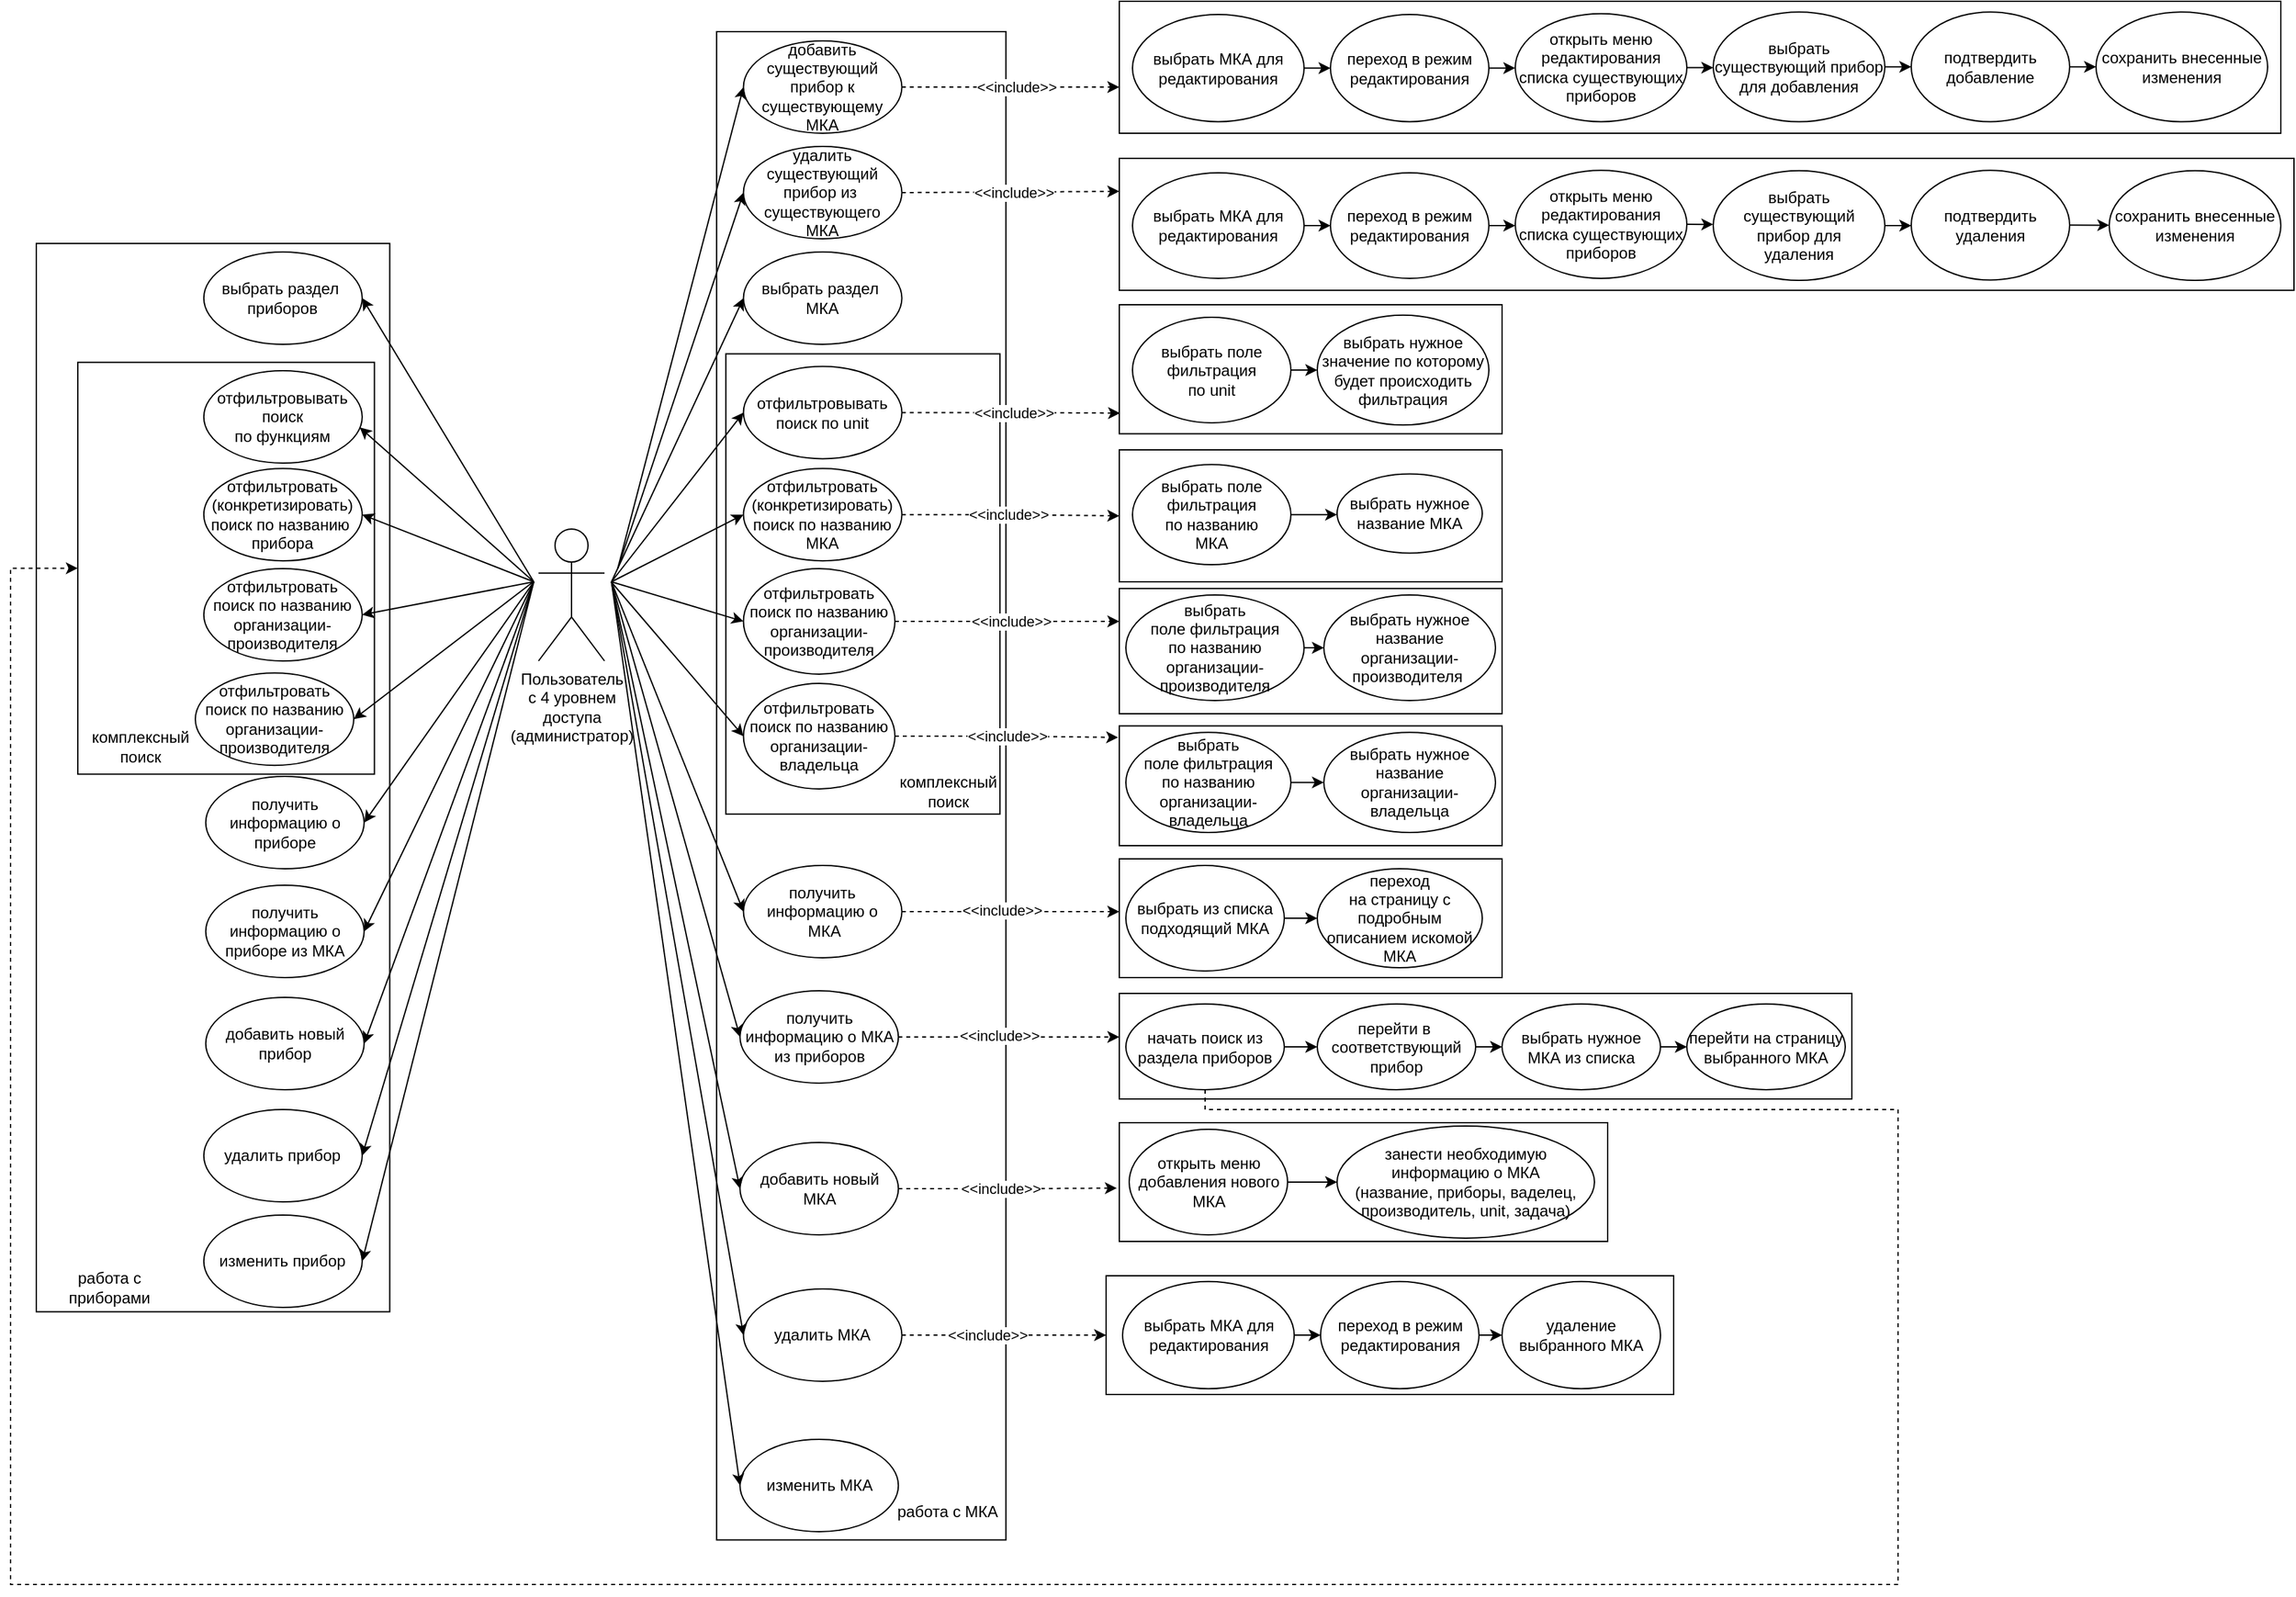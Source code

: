 <mxfile version="21.1.7" type="github">
  <diagram name="Страница 1" id="cvt_O0929-rY-0lYx0nN">
    <mxGraphModel dx="1687" dy="936" grid="1" gridSize="10" guides="1" tooltips="1" connect="1" arrows="1" fold="1" page="1" pageScale="1" pageWidth="1169" pageHeight="827" math="0" shadow="0">
      <root>
        <mxCell id="0" />
        <mxCell id="1" parent="0" />
        <mxCell id="xGtn8Q8a9lthBhABmI1u-153" value="" style="rounded=0;whiteSpace=wrap;html=1;fillColor=none;" parent="1" vertex="1">
          <mxGeometry x="850" y="1080" width="370" height="90" as="geometry" />
        </mxCell>
        <mxCell id="xGtn8Q8a9lthBhABmI1u-146" value="" style="rounded=0;whiteSpace=wrap;html=1;fillColor=none;" parent="1" vertex="1">
          <mxGeometry x="850" y="982" width="555" height="80" as="geometry" />
        </mxCell>
        <mxCell id="xGtn8Q8a9lthBhABmI1u-131" value="" style="rounded=0;whiteSpace=wrap;html=1;fillColor=none;" parent="1" vertex="1">
          <mxGeometry x="850" y="880" width="290" height="90" as="geometry" />
        </mxCell>
        <mxCell id="xGtn8Q8a9lthBhABmI1u-120" value="" style="rounded=0;whiteSpace=wrap;html=1;fillColor=none;" parent="1" vertex="1">
          <mxGeometry x="850" y="675.1" width="290" height="94.9" as="geometry" />
        </mxCell>
        <mxCell id="xGtn8Q8a9lthBhABmI1u-115" value="" style="rounded=0;whiteSpace=wrap;html=1;fillColor=none;" parent="1" vertex="1">
          <mxGeometry x="850" y="570" width="290" height="100" as="geometry" />
        </mxCell>
        <mxCell id="xGtn8Q8a9lthBhABmI1u-107" value="" style="rounded=0;whiteSpace=wrap;html=1;fillColor=none;" parent="1" vertex="1">
          <mxGeometry x="850" y="460" width="290" height="97.78" as="geometry" />
        </mxCell>
        <mxCell id="xGtn8Q8a9lthBhABmI1u-99" value="" style="rounded=0;whiteSpace=wrap;html=1;fillColor=none;" parent="1" vertex="1">
          <mxGeometry x="850" y="349.06" width="890" height="100" as="geometry" />
        </mxCell>
        <mxCell id="xGtn8Q8a9lthBhABmI1u-80" value="" style="rounded=0;whiteSpace=wrap;html=1;fillColor=none;" parent="1" vertex="1">
          <mxGeometry x="850" y="230" width="880" height="100" as="geometry" />
        </mxCell>
        <mxCell id="xGtn8Q8a9lthBhABmI1u-2" value="" style="rounded=0;whiteSpace=wrap;html=1;rotation=90;fillColor=none;" parent="1" vertex="1">
          <mxGeometry x="-241.47" y="684.55" width="809.74" height="267.75" as="geometry" />
        </mxCell>
        <mxCell id="xGtn8Q8a9lthBhABmI1u-3" value="" style="rounded=0;whiteSpace=wrap;html=1;rotation=90;fillColor=none;" parent="1" vertex="1">
          <mxGeometry x="82.9" y="715.01" width="1143.23" height="219.22" as="geometry" />
        </mxCell>
        <mxCell id="xGtn8Q8a9lthBhABmI1u-4" value="" style="rounded=0;whiteSpace=wrap;html=1;rotation=90;fillColor=none;" parent="1" vertex="1">
          <mxGeometry x="481.33" y="567.8" width="348.86" height="207.69" as="geometry" />
        </mxCell>
        <mxCell id="xGtn8Q8a9lthBhABmI1u-5" value="&lt;font style=&quot;vertical-align: inherit;&quot;&gt;&lt;font style=&quot;vertical-align: inherit;&quot;&gt;Пользователь &lt;/font&gt;&lt;/font&gt;&lt;br&gt;&lt;font style=&quot;vertical-align: inherit;&quot;&gt;&lt;font style=&quot;vertical-align: inherit;&quot;&gt;с 4 уровнем &lt;br&gt;доступа&lt;br&gt;(администратор)&lt;br&gt;&lt;/font&gt;&lt;/font&gt;" style="shape=umlActor;verticalLabelPosition=bottom;verticalAlign=top;html=1;outlineConnect=0;" parent="1" vertex="1">
          <mxGeometry x="410" y="630" width="50" height="100" as="geometry" />
        </mxCell>
        <mxCell id="xGtn8Q8a9lthBhABmI1u-112" style="edgeStyle=orthogonalEdgeStyle;rounded=0;orthogonalLoop=1;jettySize=auto;html=1;exitX=1;exitY=0.5;exitDx=0;exitDy=0;entryX=0.002;entryY=0.84;entryDx=0;entryDy=0;entryPerimeter=0;dashed=1;" parent="1" source="xGtn8Q8a9lthBhABmI1u-6" target="xGtn8Q8a9lthBhABmI1u-107" edge="1">
          <mxGeometry relative="1" as="geometry" />
        </mxCell>
        <mxCell id="xGtn8Q8a9lthBhABmI1u-6" value="&lt;font style=&quot;vertical-align: inherit;&quot;&gt;&lt;font style=&quot;vertical-align: inherit;&quot;&gt;&lt;font style=&quot;vertical-align: inherit;&quot;&gt;&lt;font style=&quot;vertical-align: inherit;&quot;&gt;отфильтровывать поиск по unit&lt;/font&gt;&lt;/font&gt;&lt;/font&gt;&lt;/font&gt;" style="ellipse;whiteSpace=wrap;html=1;" parent="1" vertex="1">
          <mxGeometry x="565.27" y="506.72" width="120" height="70" as="geometry" />
        </mxCell>
        <mxCell id="xGtn8Q8a9lthBhABmI1u-116" style="edgeStyle=orthogonalEdgeStyle;rounded=0;orthogonalLoop=1;jettySize=auto;html=1;exitX=1;exitY=0.5;exitDx=0;exitDy=0;entryX=0;entryY=0.5;entryDx=0;entryDy=0;dashed=1;" parent="1" source="xGtn8Q8a9lthBhABmI1u-7" target="xGtn8Q8a9lthBhABmI1u-115" edge="1">
          <mxGeometry relative="1" as="geometry" />
        </mxCell>
        <mxCell id="xGtn8Q8a9lthBhABmI1u-7" value="&lt;font style=&quot;vertical-align: inherit;&quot;&gt;&lt;font style=&quot;vertical-align: inherit;&quot;&gt;&lt;font style=&quot;vertical-align: inherit;&quot;&gt;&lt;font style=&quot;vertical-align: inherit;&quot;&gt;&lt;font style=&quot;vertical-align: inherit;&quot;&gt;&lt;font style=&quot;vertical-align: inherit;&quot;&gt;отфильтровать (конкретизировать) поиск по названию МКА&lt;/font&gt;&lt;/font&gt;&lt;/font&gt;&lt;/font&gt;&lt;/font&gt;&lt;/font&gt;" style="ellipse;whiteSpace=wrap;html=1;" parent="1" vertex="1">
          <mxGeometry x="565.27" y="584.09" width="120" height="70" as="geometry" />
        </mxCell>
        <mxCell id="xGtn8Q8a9lthBhABmI1u-128" style="edgeStyle=orthogonalEdgeStyle;rounded=0;orthogonalLoop=1;jettySize=auto;html=1;dashed=1;" parent="1" source="xGtn8Q8a9lthBhABmI1u-8" edge="1">
          <mxGeometry relative="1" as="geometry">
            <mxPoint x="850" y="920" as="targetPoint" />
          </mxGeometry>
        </mxCell>
        <mxCell id="xGtn8Q8a9lthBhABmI1u-8" value="&lt;font style=&quot;vertical-align: inherit;&quot;&gt;&lt;font style=&quot;vertical-align: inherit;&quot;&gt;&lt;font style=&quot;vertical-align: inherit;&quot;&gt;&lt;font style=&quot;vertical-align: inherit;&quot;&gt;получить информацию о&lt;br&gt;&amp;nbsp;МКА&lt;/font&gt;&lt;/font&gt;&lt;/font&gt;&lt;/font&gt;" style="ellipse;whiteSpace=wrap;html=1;" parent="1" vertex="1">
          <mxGeometry x="565.27" y="885" width="120" height="70" as="geometry" />
        </mxCell>
        <mxCell id="xGtn8Q8a9lthBhABmI1u-9" value="&lt;font style=&quot;vertical-align: inherit;&quot;&gt;&lt;font style=&quot;vertical-align: inherit;&quot;&gt;&lt;font style=&quot;vertical-align: inherit;&quot;&gt;&lt;font style=&quot;vertical-align: inherit;&quot;&gt;выбрать раздел&amp;nbsp; МКА&lt;/font&gt;&lt;/font&gt;&lt;/font&gt;&lt;/font&gt;" style="ellipse;whiteSpace=wrap;html=1;" parent="1" vertex="1">
          <mxGeometry x="565.27" y="420" width="120" height="70" as="geometry" />
        </mxCell>
        <mxCell id="xGtn8Q8a9lthBhABmI1u-10" value="&lt;font style=&quot;vertical-align: inherit;&quot;&gt;&lt;font style=&quot;vertical-align: inherit;&quot;&gt;работа с МКА&lt;/font&gt;&lt;/font&gt;" style="text;html=1;strokeColor=none;fillColor=none;align=center;verticalAlign=middle;whiteSpace=wrap;rounded=0;dashed=1;" parent="1" vertex="1">
          <mxGeometry x="675" y="1360" width="90" height="30" as="geometry" />
        </mxCell>
        <mxCell id="xGtn8Q8a9lthBhABmI1u-121" style="edgeStyle=orthogonalEdgeStyle;rounded=0;orthogonalLoop=1;jettySize=auto;html=1;exitX=1;exitY=0.5;exitDx=0;exitDy=0;dashed=1;" parent="1" source="xGtn8Q8a9lthBhABmI1u-11" edge="1">
          <mxGeometry relative="1" as="geometry">
            <mxPoint x="850" y="700" as="targetPoint" />
          </mxGeometry>
        </mxCell>
        <mxCell id="xGtn8Q8a9lthBhABmI1u-11" value="отфильтровать поиск по названию организации-производителя" style="ellipse;whiteSpace=wrap;html=1;" parent="1" vertex="1">
          <mxGeometry x="565.27" y="660" width="114.73" height="80" as="geometry" />
        </mxCell>
        <mxCell id="xGtn8Q8a9lthBhABmI1u-12" value="комплексный &lt;br&gt;поиск" style="text;html=1;align=center;verticalAlign=middle;resizable=0;points=[];autosize=1;strokeColor=none;fillColor=none;" parent="1" vertex="1">
          <mxGeometry x="670" y="809.13" width="100" height="40" as="geometry" />
        </mxCell>
        <mxCell id="xGtn8Q8a9lthBhABmI1u-13" value="" style="endArrow=classic;html=1;rounded=0;entryX=0;entryY=0.5;entryDx=0;entryDy=0;" parent="1" target="xGtn8Q8a9lthBhABmI1u-9" edge="1">
          <mxGeometry width="50" height="50" relative="1" as="geometry">
            <mxPoint x="465.27" y="670" as="sourcePoint" />
            <mxPoint x="595.27" y="560" as="targetPoint" />
          </mxGeometry>
        </mxCell>
        <mxCell id="xGtn8Q8a9lthBhABmI1u-14" value="" style="endArrow=classic;html=1;rounded=0;entryX=0;entryY=0.5;entryDx=0;entryDy=0;" parent="1" target="xGtn8Q8a9lthBhABmI1u-6" edge="1">
          <mxGeometry width="50" height="50" relative="1" as="geometry">
            <mxPoint x="465.27" y="670" as="sourcePoint" />
            <mxPoint x="595.27" y="560" as="targetPoint" />
          </mxGeometry>
        </mxCell>
        <mxCell id="xGtn8Q8a9lthBhABmI1u-15" value="" style="endArrow=classic;html=1;rounded=0;entryX=0;entryY=0.5;entryDx=0;entryDy=0;" parent="1" target="xGtn8Q8a9lthBhABmI1u-7" edge="1">
          <mxGeometry width="50" height="50" relative="1" as="geometry">
            <mxPoint x="465.27" y="670" as="sourcePoint" />
            <mxPoint x="595.27" y="560" as="targetPoint" />
          </mxGeometry>
        </mxCell>
        <mxCell id="xGtn8Q8a9lthBhABmI1u-16" value="" style="endArrow=classic;html=1;rounded=0;entryX=0;entryY=0.5;entryDx=0;entryDy=0;" parent="1" target="xGtn8Q8a9lthBhABmI1u-11" edge="1">
          <mxGeometry width="50" height="50" relative="1" as="geometry">
            <mxPoint x="465.27" y="670" as="sourcePoint" />
            <mxPoint x="595.27" y="560" as="targetPoint" />
          </mxGeometry>
        </mxCell>
        <mxCell id="xGtn8Q8a9lthBhABmI1u-17" value="" style="endArrow=classic;html=1;rounded=0;entryX=0;entryY=0.5;entryDx=0;entryDy=0;" parent="1" target="xGtn8Q8a9lthBhABmI1u-8" edge="1">
          <mxGeometry width="50" height="50" relative="1" as="geometry">
            <mxPoint x="465.27" y="670" as="sourcePoint" />
            <mxPoint x="595.27" y="560" as="targetPoint" />
          </mxGeometry>
        </mxCell>
        <mxCell id="xGtn8Q8a9lthBhABmI1u-147" style="edgeStyle=orthogonalEdgeStyle;rounded=0;orthogonalLoop=1;jettySize=auto;html=1;dashed=1;" parent="1" source="xGtn8Q8a9lthBhABmI1u-18" edge="1">
          <mxGeometry relative="1" as="geometry">
            <mxPoint x="850" y="1015" as="targetPoint" />
          </mxGeometry>
        </mxCell>
        <mxCell id="xGtn8Q8a9lthBhABmI1u-18" value="&lt;font style=&quot;vertical-align: inherit;&quot;&gt;&lt;font style=&quot;vertical-align: inherit;&quot;&gt;&lt;font style=&quot;vertical-align: inherit;&quot;&gt;&lt;font style=&quot;vertical-align: inherit;&quot;&gt;&lt;font style=&quot;vertical-align: inherit;&quot;&gt;&lt;font style=&quot;vertical-align: inherit;&quot;&gt;получить информацию о&amp;nbsp;&lt;/font&gt;&lt;/font&gt;&lt;font style=&quot;vertical-align: inherit;&quot;&gt;&lt;font style=&quot;vertical-align: inherit;&quot;&gt;МКА &lt;br&gt;из приборов&lt;/font&gt;&lt;/font&gt;&lt;/font&gt;&lt;/font&gt;&lt;/font&gt;&lt;/font&gt;" style="ellipse;whiteSpace=wrap;html=1;" parent="1" vertex="1">
          <mxGeometry x="562.64" y="980" width="120" height="70" as="geometry" />
        </mxCell>
        <mxCell id="xGtn8Q8a9lthBhABmI1u-19" value="" style="endArrow=classic;html=1;rounded=0;entryX=0;entryY=0.5;entryDx=0;entryDy=0;" parent="1" target="xGtn8Q8a9lthBhABmI1u-18" edge="1">
          <mxGeometry width="50" height="50" relative="1" as="geometry">
            <mxPoint x="465.27" y="670" as="sourcePoint" />
            <mxPoint x="665.27" y="650" as="targetPoint" />
          </mxGeometry>
        </mxCell>
        <mxCell id="xGtn8Q8a9lthBhABmI1u-20" value="" style="rounded=0;whiteSpace=wrap;html=1;rotation=90;fillColor=none;" parent="1" vertex="1">
          <mxGeometry x="17.25" y="547.35" width="312.12" height="224.75" as="geometry" />
        </mxCell>
        <mxCell id="xGtn8Q8a9lthBhABmI1u-21" value="&lt;font style=&quot;vertical-align: inherit;&quot;&gt;&lt;font style=&quot;vertical-align: inherit;&quot;&gt;&lt;font style=&quot;vertical-align: inherit;&quot;&gt;&lt;font style=&quot;vertical-align: inherit;&quot;&gt;отфильтровывать поиск &lt;br&gt;по функциям&lt;/font&gt;&lt;/font&gt;&lt;/font&gt;&lt;/font&gt;" style="ellipse;whiteSpace=wrap;html=1;" parent="1" vertex="1">
          <mxGeometry x="156.41" y="510" width="120" height="70" as="geometry" />
        </mxCell>
        <mxCell id="xGtn8Q8a9lthBhABmI1u-22" value="&lt;font style=&quot;vertical-align: inherit;&quot;&gt;&lt;font style=&quot;vertical-align: inherit;&quot;&gt;&lt;font style=&quot;vertical-align: inherit;&quot;&gt;&lt;font style=&quot;vertical-align: inherit;&quot;&gt;&lt;font style=&quot;vertical-align: inherit;&quot;&gt;&lt;font style=&quot;vertical-align: inherit;&quot;&gt;отфильтровать (конкретизировать) поиск по названию&amp;nbsp;&lt;br&gt;прибора&lt;br&gt;&lt;/font&gt;&lt;/font&gt;&lt;/font&gt;&lt;/font&gt;&lt;/font&gt;&lt;/font&gt;" style="ellipse;whiteSpace=wrap;html=1;" parent="1" vertex="1">
          <mxGeometry x="156.41" y="584.09" width="120" height="70" as="geometry" />
        </mxCell>
        <mxCell id="xGtn8Q8a9lthBhABmI1u-23" value="&lt;font style=&quot;vertical-align: inherit;&quot;&gt;&lt;font style=&quot;vertical-align: inherit;&quot;&gt;&lt;font style=&quot;vertical-align: inherit;&quot;&gt;&lt;font style=&quot;vertical-align: inherit;&quot;&gt;получить информацию о&lt;br&gt;приборе&lt;br&gt;&lt;/font&gt;&lt;/font&gt;&lt;/font&gt;&lt;/font&gt;" style="ellipse;whiteSpace=wrap;html=1;" parent="1" vertex="1">
          <mxGeometry x="157.88" y="817.5" width="120" height="70" as="geometry" />
        </mxCell>
        <mxCell id="xGtn8Q8a9lthBhABmI1u-24" value="&lt;font style=&quot;vertical-align: inherit;&quot;&gt;&lt;font style=&quot;vertical-align: inherit;&quot;&gt;&lt;font style=&quot;vertical-align: inherit;&quot;&gt;&lt;font style=&quot;vertical-align: inherit;&quot;&gt;выбрать раздел&amp;nbsp; приборов&lt;/font&gt;&lt;/font&gt;&lt;/font&gt;&lt;/font&gt;" style="ellipse;whiteSpace=wrap;html=1;" parent="1" vertex="1">
          <mxGeometry x="156.41" y="420" width="120" height="70" as="geometry" />
        </mxCell>
        <mxCell id="xGtn8Q8a9lthBhABmI1u-25" value="&lt;font style=&quot;vertical-align: inherit;&quot;&gt;&lt;font style=&quot;vertical-align: inherit;&quot;&gt;работа с приборами&lt;/font&gt;&lt;/font&gt;" style="text;html=1;strokeColor=none;fillColor=none;align=center;verticalAlign=middle;whiteSpace=wrap;rounded=0;dashed=1;" parent="1" vertex="1">
          <mxGeometry x="40" y="1190" width="90" height="30" as="geometry" />
        </mxCell>
        <mxCell id="xGtn8Q8a9lthBhABmI1u-26" value="отфильтровать поиск по названию организации-производителя" style="ellipse;whiteSpace=wrap;html=1;" parent="1" vertex="1">
          <mxGeometry x="156.41" y="660" width="120" height="70" as="geometry" />
        </mxCell>
        <mxCell id="xGtn8Q8a9lthBhABmI1u-27" value="комплексный &lt;br&gt;поиск" style="text;html=1;align=center;verticalAlign=middle;resizable=0;points=[];autosize=1;strokeColor=none;fillColor=none;" parent="1" vertex="1">
          <mxGeometry x="57.88" y="775.49" width="100" height="40" as="geometry" />
        </mxCell>
        <mxCell id="xGtn8Q8a9lthBhABmI1u-28" value="&lt;font style=&quot;vertical-align: inherit;&quot;&gt;&lt;font style=&quot;vertical-align: inherit;&quot;&gt;&lt;font style=&quot;vertical-align: inherit;&quot;&gt;&lt;font style=&quot;vertical-align: inherit;&quot;&gt;&lt;font style=&quot;vertical-align: inherit;&quot;&gt;&lt;font style=&quot;vertical-align: inherit;&quot;&gt;получить информацию о приборе из МКА&lt;/font&gt;&lt;/font&gt;&lt;font style=&quot;vertical-align: inherit;&quot;&gt;&lt;font style=&quot;vertical-align: inherit;&quot;&gt;&lt;br&gt;&lt;/font&gt;&lt;/font&gt;&lt;/font&gt;&lt;/font&gt;&lt;/font&gt;&lt;/font&gt;" style="ellipse;whiteSpace=wrap;html=1;" parent="1" vertex="1">
          <mxGeometry x="157.88" y="900" width="120" height="70" as="geometry" />
        </mxCell>
        <mxCell id="xGtn8Q8a9lthBhABmI1u-29" value="" style="endArrow=classic;html=1;rounded=0;entryX=1;entryY=0.5;entryDx=0;entryDy=0;" parent="1" target="xGtn8Q8a9lthBhABmI1u-24" edge="1">
          <mxGeometry width="50" height="50" relative="1" as="geometry">
            <mxPoint x="406.41" y="670" as="sourcePoint" />
            <mxPoint x="430.12" y="490" as="targetPoint" />
          </mxGeometry>
        </mxCell>
        <mxCell id="xGtn8Q8a9lthBhABmI1u-30" value="" style="endArrow=classic;html=1;rounded=0;entryX=0.985;entryY=0.614;entryDx=0;entryDy=0;entryPerimeter=0;" parent="1" target="xGtn8Q8a9lthBhABmI1u-21" edge="1">
          <mxGeometry width="50" height="50" relative="1" as="geometry">
            <mxPoint x="406.41" y="670" as="sourcePoint" />
            <mxPoint x="616.41" y="650" as="targetPoint" />
          </mxGeometry>
        </mxCell>
        <mxCell id="xGtn8Q8a9lthBhABmI1u-31" value="" style="endArrow=classic;html=1;rounded=0;entryX=1;entryY=0.5;entryDx=0;entryDy=0;" parent="1" target="xGtn8Q8a9lthBhABmI1u-22" edge="1">
          <mxGeometry width="50" height="50" relative="1" as="geometry">
            <mxPoint x="406.41" y="670" as="sourcePoint" />
            <mxPoint x="616.41" y="650" as="targetPoint" />
          </mxGeometry>
        </mxCell>
        <mxCell id="xGtn8Q8a9lthBhABmI1u-32" value="" style="endArrow=classic;html=1;rounded=0;entryX=1;entryY=0.5;entryDx=0;entryDy=0;" parent="1" target="xGtn8Q8a9lthBhABmI1u-26" edge="1">
          <mxGeometry width="50" height="50" relative="1" as="geometry">
            <mxPoint x="406.41" y="670" as="sourcePoint" />
            <mxPoint x="616.41" y="650" as="targetPoint" />
          </mxGeometry>
        </mxCell>
        <mxCell id="xGtn8Q8a9lthBhABmI1u-33" value="" style="endArrow=classic;html=1;rounded=0;entryX=1;entryY=0.5;entryDx=0;entryDy=0;" parent="1" target="xGtn8Q8a9lthBhABmI1u-23" edge="1">
          <mxGeometry width="50" height="50" relative="1" as="geometry">
            <mxPoint x="406.41" y="670" as="sourcePoint" />
            <mxPoint x="616.41" y="650" as="targetPoint" />
          </mxGeometry>
        </mxCell>
        <mxCell id="xGtn8Q8a9lthBhABmI1u-34" value="" style="endArrow=classic;html=1;rounded=0;entryX=1;entryY=0.5;entryDx=0;entryDy=0;" parent="1" target="xGtn8Q8a9lthBhABmI1u-28" edge="1">
          <mxGeometry width="50" height="50" relative="1" as="geometry">
            <mxPoint x="406.41" y="670" as="sourcePoint" />
            <mxPoint x="616.41" y="650" as="targetPoint" />
          </mxGeometry>
        </mxCell>
        <mxCell id="xGtn8Q8a9lthBhABmI1u-35" value="&lt;font style=&quot;vertical-align: inherit;&quot;&gt;&lt;font style=&quot;vertical-align: inherit;&quot;&gt;&lt;font style=&quot;vertical-align: inherit;&quot;&gt;&lt;font style=&quot;vertical-align: inherit;&quot;&gt;&lt;font style=&quot;vertical-align: inherit;&quot;&gt;&lt;font style=&quot;vertical-align: inherit;&quot;&gt;добавить новый прибор&lt;br&gt;&lt;/font&gt;&lt;/font&gt;&lt;/font&gt;&lt;/font&gt;&lt;/font&gt;&lt;/font&gt;" style="ellipse;whiteSpace=wrap;html=1;" parent="1" vertex="1">
          <mxGeometry x="157.88" y="985" width="120" height="70" as="geometry" />
        </mxCell>
        <mxCell id="xGtn8Q8a9lthBhABmI1u-36" value="&lt;font style=&quot;vertical-align: inherit;&quot;&gt;&lt;font style=&quot;vertical-align: inherit;&quot;&gt;&lt;font style=&quot;vertical-align: inherit;&quot;&gt;&lt;font style=&quot;vertical-align: inherit;&quot;&gt;&lt;font style=&quot;vertical-align: inherit;&quot;&gt;&lt;font style=&quot;vertical-align: inherit;&quot;&gt;удалить прибор&lt;br&gt;&lt;/font&gt;&lt;/font&gt;&lt;/font&gt;&lt;/font&gt;&lt;/font&gt;&lt;/font&gt;" style="ellipse;whiteSpace=wrap;html=1;" parent="1" vertex="1">
          <mxGeometry x="156.41" y="1070" width="120" height="70" as="geometry" />
        </mxCell>
        <mxCell id="xGtn8Q8a9lthBhABmI1u-37" value="&lt;font style=&quot;vertical-align: inherit;&quot;&gt;&lt;font style=&quot;vertical-align: inherit;&quot;&gt;&lt;font style=&quot;vertical-align: inherit;&quot;&gt;&lt;font style=&quot;vertical-align: inherit;&quot;&gt;&lt;font style=&quot;vertical-align: inherit;&quot;&gt;&lt;font style=&quot;vertical-align: inherit;&quot;&gt;изменить прибор&lt;br&gt;&lt;/font&gt;&lt;/font&gt;&lt;/font&gt;&lt;/font&gt;&lt;/font&gt;&lt;/font&gt;" style="ellipse;whiteSpace=wrap;html=1;" parent="1" vertex="1">
          <mxGeometry x="156.41" y="1150" width="120" height="70" as="geometry" />
        </mxCell>
        <mxCell id="xGtn8Q8a9lthBhABmI1u-154" style="edgeStyle=orthogonalEdgeStyle;rounded=0;orthogonalLoop=1;jettySize=auto;html=1;exitX=1;exitY=0.5;exitDx=0;exitDy=0;entryX=-0.005;entryY=0.551;entryDx=0;entryDy=0;entryPerimeter=0;dashed=1;" parent="1" source="xGtn8Q8a9lthBhABmI1u-38" target="xGtn8Q8a9lthBhABmI1u-153" edge="1">
          <mxGeometry relative="1" as="geometry" />
        </mxCell>
        <mxCell id="xGtn8Q8a9lthBhABmI1u-38" value="&lt;font style=&quot;vertical-align: inherit;&quot;&gt;&lt;font style=&quot;vertical-align: inherit;&quot;&gt;&lt;font style=&quot;vertical-align: inherit;&quot;&gt;&lt;font style=&quot;vertical-align: inherit;&quot;&gt;&lt;font style=&quot;vertical-align: inherit;&quot;&gt;&lt;font style=&quot;vertical-align: inherit;&quot;&gt;добавить новый МКА&lt;br&gt;&lt;/font&gt;&lt;/font&gt;&lt;/font&gt;&lt;/font&gt;&lt;/font&gt;&lt;/font&gt;" style="ellipse;whiteSpace=wrap;html=1;" parent="1" vertex="1">
          <mxGeometry x="562.64" y="1095" width="120" height="70" as="geometry" />
        </mxCell>
        <mxCell id="xGtn8Q8a9lthBhABmI1u-39" value="&lt;font style=&quot;vertical-align: inherit;&quot;&gt;&lt;font style=&quot;vertical-align: inherit;&quot;&gt;&lt;font style=&quot;vertical-align: inherit;&quot;&gt;&lt;font style=&quot;vertical-align: inherit;&quot;&gt;&lt;font style=&quot;vertical-align: inherit;&quot;&gt;&lt;font style=&quot;vertical-align: inherit;&quot;&gt;удалить МКА&lt;br&gt;&lt;/font&gt;&lt;/font&gt;&lt;/font&gt;&lt;/font&gt;&lt;/font&gt;&lt;/font&gt;" style="ellipse;whiteSpace=wrap;html=1;" parent="1" vertex="1">
          <mxGeometry x="565.28" y="1206" width="120" height="70" as="geometry" />
        </mxCell>
        <mxCell id="xGtn8Q8a9lthBhABmI1u-40" value="&lt;font style=&quot;vertical-align: inherit;&quot;&gt;&lt;font style=&quot;vertical-align: inherit;&quot;&gt;&lt;font style=&quot;vertical-align: inherit;&quot;&gt;&lt;font style=&quot;vertical-align: inherit;&quot;&gt;&lt;font style=&quot;vertical-align: inherit;&quot;&gt;&lt;font style=&quot;vertical-align: inherit;&quot;&gt;изменить МКА&lt;br&gt;&lt;/font&gt;&lt;/font&gt;&lt;/font&gt;&lt;/font&gt;&lt;/font&gt;&lt;/font&gt;" style="ellipse;whiteSpace=wrap;html=1;" parent="1" vertex="1">
          <mxGeometry x="562.64" y="1320" width="120" height="70" as="geometry" />
        </mxCell>
        <mxCell id="xGtn8Q8a9lthBhABmI1u-41" value="" style="endArrow=classic;html=1;rounded=0;entryX=0;entryY=0.5;entryDx=0;entryDy=0;" parent="1" target="xGtn8Q8a9lthBhABmI1u-38" edge="1">
          <mxGeometry width="50" height="50" relative="1" as="geometry">
            <mxPoint x="465.27" y="670" as="sourcePoint" />
            <mxPoint x="455.27" y="990" as="targetPoint" />
          </mxGeometry>
        </mxCell>
        <mxCell id="xGtn8Q8a9lthBhABmI1u-42" value="" style="endArrow=classic;html=1;rounded=0;entryX=0;entryY=0.5;entryDx=0;entryDy=0;" parent="1" target="xGtn8Q8a9lthBhABmI1u-39" edge="1">
          <mxGeometry width="50" height="50" relative="1" as="geometry">
            <mxPoint x="465.27" y="670" as="sourcePoint" />
            <mxPoint x="455.27" y="860" as="targetPoint" />
          </mxGeometry>
        </mxCell>
        <mxCell id="xGtn8Q8a9lthBhABmI1u-43" value="" style="endArrow=classic;html=1;rounded=0;entryX=0;entryY=0.5;entryDx=0;entryDy=0;" parent="1" target="xGtn8Q8a9lthBhABmI1u-40" edge="1">
          <mxGeometry width="50" height="50" relative="1" as="geometry">
            <mxPoint x="465.27" y="670" as="sourcePoint" />
            <mxPoint x="455.27" y="930" as="targetPoint" />
          </mxGeometry>
        </mxCell>
        <mxCell id="xGtn8Q8a9lthBhABmI1u-44" value="" style="endArrow=classic;html=1;rounded=0;entryX=1;entryY=0.5;entryDx=0;entryDy=0;" parent="1" target="xGtn8Q8a9lthBhABmI1u-35" edge="1">
          <mxGeometry width="50" height="50" relative="1" as="geometry">
            <mxPoint x="406.41" y="670" as="sourcePoint" />
            <mxPoint x="456.41" y="720" as="targetPoint" />
          </mxGeometry>
        </mxCell>
        <mxCell id="xGtn8Q8a9lthBhABmI1u-45" value="" style="endArrow=classic;html=1;rounded=0;entryX=1;entryY=0.5;entryDx=0;entryDy=0;" parent="1" target="xGtn8Q8a9lthBhABmI1u-36" edge="1">
          <mxGeometry width="50" height="50" relative="1" as="geometry">
            <mxPoint x="406.41" y="670" as="sourcePoint" />
            <mxPoint x="456.41" y="790" as="targetPoint" />
          </mxGeometry>
        </mxCell>
        <mxCell id="xGtn8Q8a9lthBhABmI1u-46" value="" style="endArrow=classic;html=1;rounded=0;entryX=1;entryY=0.5;entryDx=0;entryDy=0;" parent="1" target="xGtn8Q8a9lthBhABmI1u-37" edge="1">
          <mxGeometry width="50" height="50" relative="1" as="geometry">
            <mxPoint x="406.41" y="670" as="sourcePoint" />
            <mxPoint x="456.41" y="860" as="targetPoint" />
          </mxGeometry>
        </mxCell>
        <mxCell id="xGtn8Q8a9lthBhABmI1u-47" value="добавить существующий прибор к существующему МКА" style="ellipse;whiteSpace=wrap;html=1;" parent="1" vertex="1">
          <mxGeometry x="565.27" y="260" width="120" height="70" as="geometry" />
        </mxCell>
        <mxCell id="xGtn8Q8a9lthBhABmI1u-48" value="удалить существующий прибор из&amp;nbsp; существующего &lt;br&gt;МКА" style="ellipse;whiteSpace=wrap;html=1;" parent="1" vertex="1">
          <mxGeometry x="565.27" y="340" width="120" height="70" as="geometry" />
        </mxCell>
        <mxCell id="xGtn8Q8a9lthBhABmI1u-49" value="" style="endArrow=classic;html=1;rounded=0;entryX=0;entryY=0.5;entryDx=0;entryDy=0;" parent="1" target="xGtn8Q8a9lthBhABmI1u-48" edge="1">
          <mxGeometry width="50" height="50" relative="1" as="geometry">
            <mxPoint x="470" y="660" as="sourcePoint" />
            <mxPoint x="575" y="465" as="targetPoint" />
          </mxGeometry>
        </mxCell>
        <mxCell id="xGtn8Q8a9lthBhABmI1u-50" value="" style="endArrow=classic;html=1;rounded=0;entryX=0;entryY=0.5;entryDx=0;entryDy=0;" parent="1" target="xGtn8Q8a9lthBhABmI1u-47" edge="1">
          <mxGeometry width="50" height="50" relative="1" as="geometry">
            <mxPoint x="470" y="660" as="sourcePoint" />
            <mxPoint x="480" y="570" as="targetPoint" />
          </mxGeometry>
        </mxCell>
        <mxCell id="xGtn8Q8a9lthBhABmI1u-74" style="edgeStyle=orthogonalEdgeStyle;rounded=0;orthogonalLoop=1;jettySize=auto;html=1;exitX=1;exitY=0.5;exitDx=0;exitDy=0;entryX=0;entryY=0.5;entryDx=0;entryDy=0;" parent="1" source="xGtn8Q8a9lthBhABmI1u-51" target="xGtn8Q8a9lthBhABmI1u-57" edge="1">
          <mxGeometry relative="1" as="geometry" />
        </mxCell>
        <mxCell id="xGtn8Q8a9lthBhABmI1u-51" value="выбрать МКА для редактирования" style="ellipse;whiteSpace=wrap;html=1;fillColor=none;" parent="1" vertex="1">
          <mxGeometry x="860" y="240" width="130" height="81.25" as="geometry" />
        </mxCell>
        <mxCell id="xGtn8Q8a9lthBhABmI1u-89" style="edgeStyle=orthogonalEdgeStyle;rounded=0;orthogonalLoop=1;jettySize=auto;html=1;exitX=1;exitY=0.5;exitDx=0;exitDy=0;entryX=0;entryY=0.5;entryDx=0;entryDy=0;" parent="1" source="xGtn8Q8a9lthBhABmI1u-57" target="xGtn8Q8a9lthBhABmI1u-61" edge="1">
          <mxGeometry relative="1" as="geometry" />
        </mxCell>
        <mxCell id="xGtn8Q8a9lthBhABmI1u-57" value="переход в режим редактирования" style="ellipse;whiteSpace=wrap;html=1;fillColor=none;" parent="1" vertex="1">
          <mxGeometry x="1010" y="240" width="120" height="81.25" as="geometry" />
        </mxCell>
        <mxCell id="xGtn8Q8a9lthBhABmI1u-77" style="edgeStyle=orthogonalEdgeStyle;rounded=0;orthogonalLoop=1;jettySize=auto;html=1;exitX=1;exitY=0.5;exitDx=0;exitDy=0;entryX=0;entryY=0.5;entryDx=0;entryDy=0;" parent="1" source="xGtn8Q8a9lthBhABmI1u-61" target="xGtn8Q8a9lthBhABmI1u-62" edge="1">
          <mxGeometry relative="1" as="geometry" />
        </mxCell>
        <mxCell id="xGtn8Q8a9lthBhABmI1u-61" value="открыть меню редактирования списка существующих приборов" style="ellipse;whiteSpace=wrap;html=1;fillColor=none;" parent="1" vertex="1">
          <mxGeometry x="1150" y="239.37" width="130" height="81.88" as="geometry" />
        </mxCell>
        <mxCell id="xGtn8Q8a9lthBhABmI1u-78" style="edgeStyle=orthogonalEdgeStyle;rounded=0;orthogonalLoop=1;jettySize=auto;html=1;exitX=1;exitY=0.5;exitDx=0;exitDy=0;entryX=0;entryY=0.5;entryDx=0;entryDy=0;" parent="1" source="xGtn8Q8a9lthBhABmI1u-62" target="xGtn8Q8a9lthBhABmI1u-63" edge="1">
          <mxGeometry relative="1" as="geometry" />
        </mxCell>
        <mxCell id="xGtn8Q8a9lthBhABmI1u-62" value="выбрать существующий прибор для добавления" style="ellipse;whiteSpace=wrap;html=1;fillColor=none;" parent="1" vertex="1">
          <mxGeometry x="1300" y="238.12" width="130" height="83.13" as="geometry" />
        </mxCell>
        <mxCell id="xGtn8Q8a9lthBhABmI1u-79" style="edgeStyle=orthogonalEdgeStyle;rounded=0;orthogonalLoop=1;jettySize=auto;html=1;exitX=1;exitY=0.5;exitDx=0;exitDy=0;entryX=0;entryY=0.5;entryDx=0;entryDy=0;" parent="1" source="xGtn8Q8a9lthBhABmI1u-63" target="xGtn8Q8a9lthBhABmI1u-68" edge="1">
          <mxGeometry relative="1" as="geometry" />
        </mxCell>
        <mxCell id="xGtn8Q8a9lthBhABmI1u-63" value="подтвердить добавление" style="ellipse;whiteSpace=wrap;html=1;fillColor=none;" parent="1" vertex="1">
          <mxGeometry x="1450" y="238.12" width="120" height="83.13" as="geometry" />
        </mxCell>
        <mxCell id="xGtn8Q8a9lthBhABmI1u-68" value="сохранить внесенные изменения" style="ellipse;whiteSpace=wrap;html=1;fillColor=none;" parent="1" vertex="1">
          <mxGeometry x="1590" y="238.12" width="130" height="83.13" as="geometry" />
        </mxCell>
        <mxCell id="xGtn8Q8a9lthBhABmI1u-72" value="" style="endArrow=classic;html=1;rounded=0;exitX=1;exitY=0.5;exitDx=0;exitDy=0;dashed=1;" parent="1" source="xGtn8Q8a9lthBhABmI1u-47" edge="1">
          <mxGeometry width="50" height="50" relative="1" as="geometry">
            <mxPoint x="790" y="550" as="sourcePoint" />
            <mxPoint x="850" y="295" as="targetPoint" />
          </mxGeometry>
        </mxCell>
        <mxCell id="xGtn8Q8a9lthBhABmI1u-90" style="edgeStyle=orthogonalEdgeStyle;rounded=0;orthogonalLoop=1;jettySize=auto;html=1;exitX=1;exitY=0.5;exitDx=0;exitDy=0;entryX=0;entryY=0.5;entryDx=0;entryDy=0;" parent="1" source="xGtn8Q8a9lthBhABmI1u-87" target="xGtn8Q8a9lthBhABmI1u-88" edge="1">
          <mxGeometry relative="1" as="geometry" />
        </mxCell>
        <mxCell id="xGtn8Q8a9lthBhABmI1u-87" value="выбрать МКА для редактирования" style="ellipse;whiteSpace=wrap;html=1;fillColor=none;" parent="1" vertex="1">
          <mxGeometry x="860" y="360" width="130" height="80" as="geometry" />
        </mxCell>
        <mxCell id="xGtn8Q8a9lthBhABmI1u-92" style="edgeStyle=orthogonalEdgeStyle;rounded=0;orthogonalLoop=1;jettySize=auto;html=1;exitX=1;exitY=0.5;exitDx=0;exitDy=0;entryX=0;entryY=0.5;entryDx=0;entryDy=0;" parent="1" source="xGtn8Q8a9lthBhABmI1u-88" target="xGtn8Q8a9lthBhABmI1u-91" edge="1">
          <mxGeometry relative="1" as="geometry" />
        </mxCell>
        <mxCell id="xGtn8Q8a9lthBhABmI1u-88" value="переход в режим редактирования" style="ellipse;whiteSpace=wrap;html=1;fillColor=none;" parent="1" vertex="1">
          <mxGeometry x="1010" y="360" width="120" height="80" as="geometry" />
        </mxCell>
        <mxCell id="xGtn8Q8a9lthBhABmI1u-94" style="edgeStyle=orthogonalEdgeStyle;rounded=0;orthogonalLoop=1;jettySize=auto;html=1;exitX=1;exitY=0.5;exitDx=0;exitDy=0;entryX=0;entryY=0.5;entryDx=0;entryDy=0;" parent="1" source="xGtn8Q8a9lthBhABmI1u-91" target="xGtn8Q8a9lthBhABmI1u-93" edge="1">
          <mxGeometry relative="1" as="geometry" />
        </mxCell>
        <mxCell id="xGtn8Q8a9lthBhABmI1u-91" value="открыть меню редактирования списка существующих приборов" style="ellipse;whiteSpace=wrap;html=1;fillColor=none;" parent="1" vertex="1">
          <mxGeometry x="1150" y="358.12" width="130" height="81.88" as="geometry" />
        </mxCell>
        <mxCell id="xGtn8Q8a9lthBhABmI1u-96" style="edgeStyle=orthogonalEdgeStyle;rounded=0;orthogonalLoop=1;jettySize=auto;html=1;exitX=1;exitY=0.5;exitDx=0;exitDy=0;entryX=0;entryY=0.5;entryDx=0;entryDy=0;" parent="1" source="xGtn8Q8a9lthBhABmI1u-93" target="xGtn8Q8a9lthBhABmI1u-95" edge="1">
          <mxGeometry relative="1" as="geometry" />
        </mxCell>
        <mxCell id="xGtn8Q8a9lthBhABmI1u-93" value="выбрать существующий &lt;br&gt;прибор для&lt;br&gt;удаления" style="ellipse;whiteSpace=wrap;html=1;fillColor=none;" parent="1" vertex="1">
          <mxGeometry x="1300" y="358.43" width="130" height="83.13" as="geometry" />
        </mxCell>
        <mxCell id="xGtn8Q8a9lthBhABmI1u-98" style="edgeStyle=orthogonalEdgeStyle;rounded=0;orthogonalLoop=1;jettySize=auto;html=1;exitX=1;exitY=0.5;exitDx=0;exitDy=0;entryX=0;entryY=0.5;entryDx=0;entryDy=0;" parent="1" source="xGtn8Q8a9lthBhABmI1u-95" target="xGtn8Q8a9lthBhABmI1u-97" edge="1">
          <mxGeometry relative="1" as="geometry" />
        </mxCell>
        <mxCell id="xGtn8Q8a9lthBhABmI1u-95" value="подтвердить удаления" style="ellipse;whiteSpace=wrap;html=1;fillColor=none;" parent="1" vertex="1">
          <mxGeometry x="1450" y="358.12" width="120" height="83.13" as="geometry" />
        </mxCell>
        <mxCell id="xGtn8Q8a9lthBhABmI1u-97" value="сохранить внесенные изменения" style="ellipse;whiteSpace=wrap;html=1;fillColor=none;" parent="1" vertex="1">
          <mxGeometry x="1600" y="358.43" width="130" height="83.13" as="geometry" />
        </mxCell>
        <mxCell id="xGtn8Q8a9lthBhABmI1u-100" value="" style="endArrow=classic;html=1;rounded=0;exitX=1;exitY=0.5;exitDx=0;exitDy=0;entryX=0;entryY=0.25;entryDx=0;entryDy=0;dashed=1;" parent="1" source="xGtn8Q8a9lthBhABmI1u-48" target="xGtn8Q8a9lthBhABmI1u-99" edge="1">
          <mxGeometry width="50" height="50" relative="1" as="geometry">
            <mxPoint x="1190" y="540" as="sourcePoint" />
            <mxPoint x="1240" y="490" as="targetPoint" />
          </mxGeometry>
        </mxCell>
        <mxCell id="xGtn8Q8a9lthBhABmI1u-126" style="edgeStyle=orthogonalEdgeStyle;rounded=0;orthogonalLoop=1;jettySize=auto;html=1;exitX=1;exitY=0.5;exitDx=0;exitDy=0;entryX=-0.003;entryY=0.096;entryDx=0;entryDy=0;entryPerimeter=0;dashed=1;" parent="1" source="xGtn8Q8a9lthBhABmI1u-102" target="xGtn8Q8a9lthBhABmI1u-122" edge="1">
          <mxGeometry relative="1" as="geometry" />
        </mxCell>
        <mxCell id="xGtn8Q8a9lthBhABmI1u-102" value="отфильтровать поиск по названию организации-владельца" style="ellipse;whiteSpace=wrap;html=1;" parent="1" vertex="1">
          <mxGeometry x="565.28" y="747" width="114.73" height="80" as="geometry" />
        </mxCell>
        <mxCell id="xGtn8Q8a9lthBhABmI1u-103" value="" style="endArrow=classic;html=1;rounded=0;entryX=0;entryY=0.5;entryDx=0;entryDy=0;targetPerimeterSpacing=0;endSize=6;startSize=0;sourcePerimeterSpacing=0;" parent="1" target="xGtn8Q8a9lthBhABmI1u-102" edge="1">
          <mxGeometry width="50" height="50" relative="1" as="geometry">
            <mxPoint x="465" y="670" as="sourcePoint" />
            <mxPoint x="960" y="610" as="targetPoint" />
          </mxGeometry>
        </mxCell>
        <mxCell id="xGtn8Q8a9lthBhABmI1u-106" style="edgeStyle=orthogonalEdgeStyle;rounded=0;orthogonalLoop=1;jettySize=auto;html=1;exitX=1;exitY=0.5;exitDx=0;exitDy=0;entryX=0;entryY=0.5;entryDx=0;entryDy=0;" parent="1" source="xGtn8Q8a9lthBhABmI1u-104" target="xGtn8Q8a9lthBhABmI1u-105" edge="1">
          <mxGeometry relative="1" as="geometry" />
        </mxCell>
        <mxCell id="xGtn8Q8a9lthBhABmI1u-104" value="выбрать поле фильтрация&lt;br&gt;по unit" style="ellipse;whiteSpace=wrap;html=1;" parent="1" vertex="1">
          <mxGeometry x="860" y="469.5" width="120" height="80" as="geometry" />
        </mxCell>
        <mxCell id="xGtn8Q8a9lthBhABmI1u-105" value="выбрать нужное значение по которому будет происходить фильтрация" style="ellipse;whiteSpace=wrap;html=1;" parent="1" vertex="1">
          <mxGeometry x="1000" y="467.86" width="130" height="83.28" as="geometry" />
        </mxCell>
        <mxCell id="xGtn8Q8a9lthBhABmI1u-114" style="edgeStyle=orthogonalEdgeStyle;rounded=0;orthogonalLoop=1;jettySize=auto;html=1;exitX=1;exitY=0.5;exitDx=0;exitDy=0;entryX=0;entryY=0.5;entryDx=0;entryDy=0;" parent="1" source="xGtn8Q8a9lthBhABmI1u-109" target="xGtn8Q8a9lthBhABmI1u-113" edge="1">
          <mxGeometry relative="1" as="geometry" />
        </mxCell>
        <mxCell id="xGtn8Q8a9lthBhABmI1u-109" value="выбрать поле фильтрация&lt;br&gt;по названию&lt;br&gt;МКА" style="ellipse;whiteSpace=wrap;html=1;fillColor=none;" parent="1" vertex="1">
          <mxGeometry x="860" y="581.13" width="120" height="75.91" as="geometry" />
        </mxCell>
        <mxCell id="xGtn8Q8a9lthBhABmI1u-113" value="выбрать нужное название МКА" style="ellipse;whiteSpace=wrap;html=1;" parent="1" vertex="1">
          <mxGeometry x="1015" y="588.22" width="110" height="60" as="geometry" />
        </mxCell>
        <mxCell id="xGtn8Q8a9lthBhABmI1u-119" style="edgeStyle=orthogonalEdgeStyle;rounded=0;orthogonalLoop=1;jettySize=auto;html=1;exitX=1;exitY=0.5;exitDx=0;exitDy=0;entryX=0;entryY=0.5;entryDx=0;entryDy=0;" parent="1" source="xGtn8Q8a9lthBhABmI1u-117" target="xGtn8Q8a9lthBhABmI1u-118" edge="1">
          <mxGeometry relative="1" as="geometry" />
        </mxCell>
        <mxCell id="xGtn8Q8a9lthBhABmI1u-117" value="выбрать&lt;br&gt;поле фильтрация&lt;br&gt;по названию организации-производителя" style="ellipse;whiteSpace=wrap;html=1;fillColor=none;" parent="1" vertex="1">
          <mxGeometry x="855" y="680" width="135" height="80" as="geometry" />
        </mxCell>
        <mxCell id="xGtn8Q8a9lthBhABmI1u-118" value="выбрать нужное название организации-производителя&amp;nbsp;" style="ellipse;whiteSpace=wrap;html=1;fillColor=none;" parent="1" vertex="1">
          <mxGeometry x="1005" y="680" width="130" height="80" as="geometry" />
        </mxCell>
        <mxCell id="xGtn8Q8a9lthBhABmI1u-122" value="" style="rounded=0;whiteSpace=wrap;html=1;fillColor=none;" parent="1" vertex="1">
          <mxGeometry x="850" y="779.23" width="290" height="90.77" as="geometry" />
        </mxCell>
        <mxCell id="xGtn8Q8a9lthBhABmI1u-123" style="edgeStyle=orthogonalEdgeStyle;rounded=0;orthogonalLoop=1;jettySize=auto;html=1;exitX=1;exitY=0.5;exitDx=0;exitDy=0;entryX=0;entryY=0.5;entryDx=0;entryDy=0;" parent="1" source="xGtn8Q8a9lthBhABmI1u-124" target="xGtn8Q8a9lthBhABmI1u-125" edge="1">
          <mxGeometry relative="1" as="geometry" />
        </mxCell>
        <mxCell id="xGtn8Q8a9lthBhABmI1u-124" value="выбрать&lt;br&gt;поле фильтрация&lt;br&gt;по названию организации-владельца" style="ellipse;whiteSpace=wrap;html=1;fillColor=none;" parent="1" vertex="1">
          <mxGeometry x="855" y="784.13" width="125" height="75.87" as="geometry" />
        </mxCell>
        <mxCell id="xGtn8Q8a9lthBhABmI1u-125" value="выбрать нужное название организации-владельца" style="ellipse;whiteSpace=wrap;html=1;fillColor=none;" parent="1" vertex="1">
          <mxGeometry x="1005" y="784.13" width="130" height="75.87" as="geometry" />
        </mxCell>
        <mxCell id="xGtn8Q8a9lthBhABmI1u-130" style="edgeStyle=orthogonalEdgeStyle;rounded=0;orthogonalLoop=1;jettySize=auto;html=1;exitX=1;exitY=0.5;exitDx=0;exitDy=0;entryX=0;entryY=0.5;entryDx=0;entryDy=0;" parent="1" source="xGtn8Q8a9lthBhABmI1u-127" target="xGtn8Q8a9lthBhABmI1u-129" edge="1">
          <mxGeometry relative="1" as="geometry" />
        </mxCell>
        <mxCell id="xGtn8Q8a9lthBhABmI1u-127" value="выбрать из списка подходящий МКА" style="ellipse;whiteSpace=wrap;html=1;fillColor=none;" parent="1" vertex="1">
          <mxGeometry x="855" y="885" width="120" height="80" as="geometry" />
        </mxCell>
        <mxCell id="xGtn8Q8a9lthBhABmI1u-129" value="переход&lt;br&gt;на страницу с подробным описанием искомой МКА" style="ellipse;whiteSpace=wrap;html=1;" parent="1" vertex="1">
          <mxGeometry x="1000" y="887.5" width="125" height="75" as="geometry" />
        </mxCell>
        <mxCell id="xGtn8Q8a9lthBhABmI1u-137" style="edgeStyle=orthogonalEdgeStyle;rounded=0;orthogonalLoop=1;jettySize=auto;html=1;entryX=0.5;entryY=1;entryDx=0;entryDy=0;dashed=1;" parent="1" source="xGtn8Q8a9lthBhABmI1u-132" target="xGtn8Q8a9lthBhABmI1u-20" edge="1">
          <mxGeometry relative="1" as="geometry">
            <Array as="points">
              <mxPoint x="915" y="1070" />
              <mxPoint x="1440" y="1070" />
              <mxPoint x="1440" y="1430" />
              <mxPoint x="10" y="1430" />
              <mxPoint x="10" y="660" />
            </Array>
          </mxGeometry>
        </mxCell>
        <mxCell id="xGtn8Q8a9lthBhABmI1u-143" style="edgeStyle=orthogonalEdgeStyle;rounded=0;orthogonalLoop=1;jettySize=auto;html=1;exitX=1;exitY=0.5;exitDx=0;exitDy=0;entryX=0;entryY=0.5;entryDx=0;entryDy=0;" parent="1" source="xGtn8Q8a9lthBhABmI1u-132" target="xGtn8Q8a9lthBhABmI1u-139" edge="1">
          <mxGeometry relative="1" as="geometry" />
        </mxCell>
        <mxCell id="xGtn8Q8a9lthBhABmI1u-132" value="начать поиск из раздела приборов" style="ellipse;whiteSpace=wrap;html=1;fillColor=none;" parent="1" vertex="1">
          <mxGeometry x="855" y="990" width="120" height="65" as="geometry" />
        </mxCell>
        <mxCell id="xGtn8Q8a9lthBhABmI1u-133" value="отфильтровать поиск по названию организации-производителя" style="ellipse;whiteSpace=wrap;html=1;" parent="1" vertex="1">
          <mxGeometry x="150.0" y="739.13" width="120" height="70" as="geometry" />
        </mxCell>
        <mxCell id="xGtn8Q8a9lthBhABmI1u-135" value="" style="endArrow=classic;html=1;rounded=0;entryX=1;entryY=0.5;entryDx=0;entryDy=0;" parent="1" target="xGtn8Q8a9lthBhABmI1u-133" edge="1">
          <mxGeometry width="50" height="50" relative="1" as="geometry">
            <mxPoint x="406" y="670" as="sourcePoint" />
            <mxPoint x="320" y="720" as="targetPoint" />
          </mxGeometry>
        </mxCell>
        <mxCell id="xGtn8Q8a9lthBhABmI1u-144" style="edgeStyle=orthogonalEdgeStyle;rounded=0;orthogonalLoop=1;jettySize=auto;html=1;exitX=1;exitY=0.5;exitDx=0;exitDy=0;entryX=0;entryY=0.5;entryDx=0;entryDy=0;" parent="1" source="xGtn8Q8a9lthBhABmI1u-139" target="xGtn8Q8a9lthBhABmI1u-140" edge="1">
          <mxGeometry relative="1" as="geometry" />
        </mxCell>
        <mxCell id="xGtn8Q8a9lthBhABmI1u-139" value="перейти в&amp;nbsp; соответствующий прибор" style="ellipse;whiteSpace=wrap;html=1;fillColor=none;" parent="1" vertex="1">
          <mxGeometry x="1000" y="990" width="120" height="65" as="geometry" />
        </mxCell>
        <mxCell id="xGtn8Q8a9lthBhABmI1u-145" style="edgeStyle=orthogonalEdgeStyle;rounded=0;orthogonalLoop=1;jettySize=auto;html=1;exitX=1;exitY=0.5;exitDx=0;exitDy=0;entryX=0;entryY=0.5;entryDx=0;entryDy=0;" parent="1" source="xGtn8Q8a9lthBhABmI1u-140" target="xGtn8Q8a9lthBhABmI1u-141" edge="1">
          <mxGeometry relative="1" as="geometry" />
        </mxCell>
        <mxCell id="xGtn8Q8a9lthBhABmI1u-140" value="выбрать нужное МКА из списка" style="ellipse;whiteSpace=wrap;html=1;fillColor=none;" parent="1" vertex="1">
          <mxGeometry x="1140" y="990" width="120" height="65" as="geometry" />
        </mxCell>
        <mxCell id="xGtn8Q8a9lthBhABmI1u-141" value="перейти на страницу выбранного МКА" style="ellipse;whiteSpace=wrap;html=1;fillColor=none;" parent="1" vertex="1">
          <mxGeometry x="1280" y="990" width="120" height="65" as="geometry" />
        </mxCell>
        <mxCell id="xGtn8Q8a9lthBhABmI1u-152" style="edgeStyle=orthogonalEdgeStyle;rounded=0;orthogonalLoop=1;jettySize=auto;html=1;exitX=1;exitY=0.5;exitDx=0;exitDy=0;entryX=0;entryY=0.5;entryDx=0;entryDy=0;" parent="1" source="xGtn8Q8a9lthBhABmI1u-150" target="xGtn8Q8a9lthBhABmI1u-151" edge="1">
          <mxGeometry relative="1" as="geometry" />
        </mxCell>
        <mxCell id="xGtn8Q8a9lthBhABmI1u-150" value="открыть меню добавления нового МКА" style="ellipse;whiteSpace=wrap;html=1;fillColor=none;" parent="1" vertex="1">
          <mxGeometry x="857.5" y="1085" width="120" height="80" as="geometry" />
        </mxCell>
        <mxCell id="xGtn8Q8a9lthBhABmI1u-151" value="занести необходимую информацию о МКА&lt;br&gt;(название, приборы, ваделец, производитель, unit, задача)" style="ellipse;whiteSpace=wrap;html=1;fillColor=none;" parent="1" vertex="1">
          <mxGeometry x="1015" y="1082.5" width="195" height="85" as="geometry" />
        </mxCell>
        <mxCell id="TK4yZgapruFNAz4to_jF-3" style="edgeStyle=orthogonalEdgeStyle;rounded=0;orthogonalLoop=1;jettySize=auto;html=1;exitX=1;exitY=0.5;exitDx=0;exitDy=0;entryX=0;entryY=0.5;entryDx=0;entryDy=0;" edge="1" parent="1" source="TK4yZgapruFNAz4to_jF-1" target="TK4yZgapruFNAz4to_jF-2">
          <mxGeometry relative="1" as="geometry" />
        </mxCell>
        <mxCell id="TK4yZgapruFNAz4to_jF-1" value="выбрать МКА для редактирования" style="ellipse;whiteSpace=wrap;html=1;fillColor=none;" vertex="1" parent="1">
          <mxGeometry x="852.5" y="1200.38" width="130" height="81.25" as="geometry" />
        </mxCell>
        <mxCell id="TK4yZgapruFNAz4to_jF-5" style="edgeStyle=orthogonalEdgeStyle;rounded=0;orthogonalLoop=1;jettySize=auto;html=1;exitX=1;exitY=0.5;exitDx=0;exitDy=0;entryX=0;entryY=0.5;entryDx=0;entryDy=0;" edge="1" parent="1" source="TK4yZgapruFNAz4to_jF-2" target="TK4yZgapruFNAz4to_jF-4">
          <mxGeometry relative="1" as="geometry" />
        </mxCell>
        <mxCell id="TK4yZgapruFNAz4to_jF-2" value="переход в режим редактирования" style="ellipse;whiteSpace=wrap;html=1;fillColor=none;" vertex="1" parent="1">
          <mxGeometry x="1002.5" y="1200.38" width="120" height="81.25" as="geometry" />
        </mxCell>
        <mxCell id="TK4yZgapruFNAz4to_jF-4" value="удаление выбранного МКА" style="ellipse;whiteSpace=wrap;html=1;fillColor=none;" vertex="1" parent="1">
          <mxGeometry x="1140" y="1200.38" width="120" height="81.25" as="geometry" />
        </mxCell>
        <mxCell id="TK4yZgapruFNAz4to_jF-6" value="" style="rounded=0;whiteSpace=wrap;html=1;fillColor=none;" vertex="1" parent="1">
          <mxGeometry x="840" y="1196" width="430" height="90" as="geometry" />
        </mxCell>
        <mxCell id="TK4yZgapruFNAz4to_jF-7" value="" style="endArrow=classic;html=1;rounded=0;exitX=1;exitY=0.5;exitDx=0;exitDy=0;dashed=1;" edge="1" parent="1" source="xGtn8Q8a9lthBhABmI1u-39" target="TK4yZgapruFNAz4to_jF-6">
          <mxGeometry width="50" height="50" relative="1" as="geometry">
            <mxPoint x="980" y="1430" as="sourcePoint" />
            <mxPoint x="1030" y="1380" as="targetPoint" />
          </mxGeometry>
        </mxCell>
        <mxCell id="TK4yZgapruFNAz4to_jF-8" value="&amp;lt;&amp;lt;include&amp;gt;&amp;gt;" style="edgeLabel;html=1;align=center;verticalAlign=middle;resizable=0;points=[];" vertex="1" connectable="0" parent="TK4yZgapruFNAz4to_jF-7">
          <mxGeometry x="0.224" y="1" relative="1" as="geometry">
            <mxPoint x="-30" y="1" as="offset" />
          </mxGeometry>
        </mxCell>
        <mxCell id="TK4yZgapruFNAz4to_jF-9" value="&amp;lt;&amp;lt;include&amp;gt;&amp;gt;" style="edgeLabel;html=1;align=center;verticalAlign=middle;resizable=0;points=[];" vertex="1" connectable="0" parent="1">
          <mxGeometry x="760" y="1130.0" as="geometry" />
        </mxCell>
        <mxCell id="TK4yZgapruFNAz4to_jF-10" value="&amp;lt;&amp;lt;include&amp;gt;&amp;gt;" style="edgeLabel;html=1;align=center;verticalAlign=middle;resizable=0;points=[];" vertex="1" connectable="0" parent="1">
          <mxGeometry x="770" y="1270.0" as="geometry">
            <mxPoint x="-11" y="-256" as="offset" />
          </mxGeometry>
        </mxCell>
        <mxCell id="TK4yZgapruFNAz4to_jF-11" value="&amp;lt;&amp;lt;include&amp;gt;&amp;gt;" style="edgeLabel;html=1;align=center;verticalAlign=middle;resizable=0;points=[];" vertex="1" connectable="0" parent="1">
          <mxGeometry x="780.28" y="1271.0" as="geometry">
            <mxPoint x="-20" y="-352" as="offset" />
          </mxGeometry>
        </mxCell>
        <mxCell id="TK4yZgapruFNAz4to_jF-12" value="&amp;lt;&amp;lt;include&amp;gt;&amp;gt;" style="edgeLabel;html=1;align=center;verticalAlign=middle;resizable=0;points=[];" vertex="1" connectable="0" parent="1">
          <mxGeometry x="765" y="787.0" as="geometry" />
        </mxCell>
        <mxCell id="TK4yZgapruFNAz4to_jF-13" value="&amp;lt;&amp;lt;include&amp;gt;&amp;gt;" style="edgeLabel;html=1;align=center;verticalAlign=middle;resizable=0;points=[];" vertex="1" connectable="0" parent="1">
          <mxGeometry x="800.28" y="1289" as="geometry">
            <mxPoint x="-33" y="-589" as="offset" />
          </mxGeometry>
        </mxCell>
        <mxCell id="TK4yZgapruFNAz4to_jF-14" value="&amp;lt;&amp;lt;include&amp;gt;&amp;gt;" style="edgeLabel;html=1;align=center;verticalAlign=middle;resizable=0;points=[];" vertex="1" connectable="0" parent="1">
          <mxGeometry x="810.28" y="1305" as="geometry">
            <mxPoint x="-45" y="-686" as="offset" />
          </mxGeometry>
        </mxCell>
        <mxCell id="TK4yZgapruFNAz4to_jF-15" value="&amp;lt;&amp;lt;include&amp;gt;&amp;gt;" style="edgeLabel;html=1;align=center;verticalAlign=middle;resizable=0;points=[];" vertex="1" connectable="0" parent="1">
          <mxGeometry x="770" y="541.72" as="geometry" />
        </mxCell>
        <mxCell id="TK4yZgapruFNAz4to_jF-16" value="&amp;lt;&amp;lt;include&amp;gt;&amp;gt;" style="edgeLabel;html=1;align=center;verticalAlign=middle;resizable=0;points=[];" vertex="1" connectable="0" parent="1">
          <mxGeometry x="770" y="375.0" as="geometry" />
        </mxCell>
        <mxCell id="TK4yZgapruFNAz4to_jF-17" value="&amp;lt;&amp;lt;include&amp;gt;&amp;gt;" style="edgeLabel;html=1;align=center;verticalAlign=middle;resizable=0;points=[];" vertex="1" connectable="0" parent="1">
          <mxGeometry x="770" y="343" as="geometry">
            <mxPoint x="2" y="-48" as="offset" />
          </mxGeometry>
        </mxCell>
      </root>
    </mxGraphModel>
  </diagram>
</mxfile>
